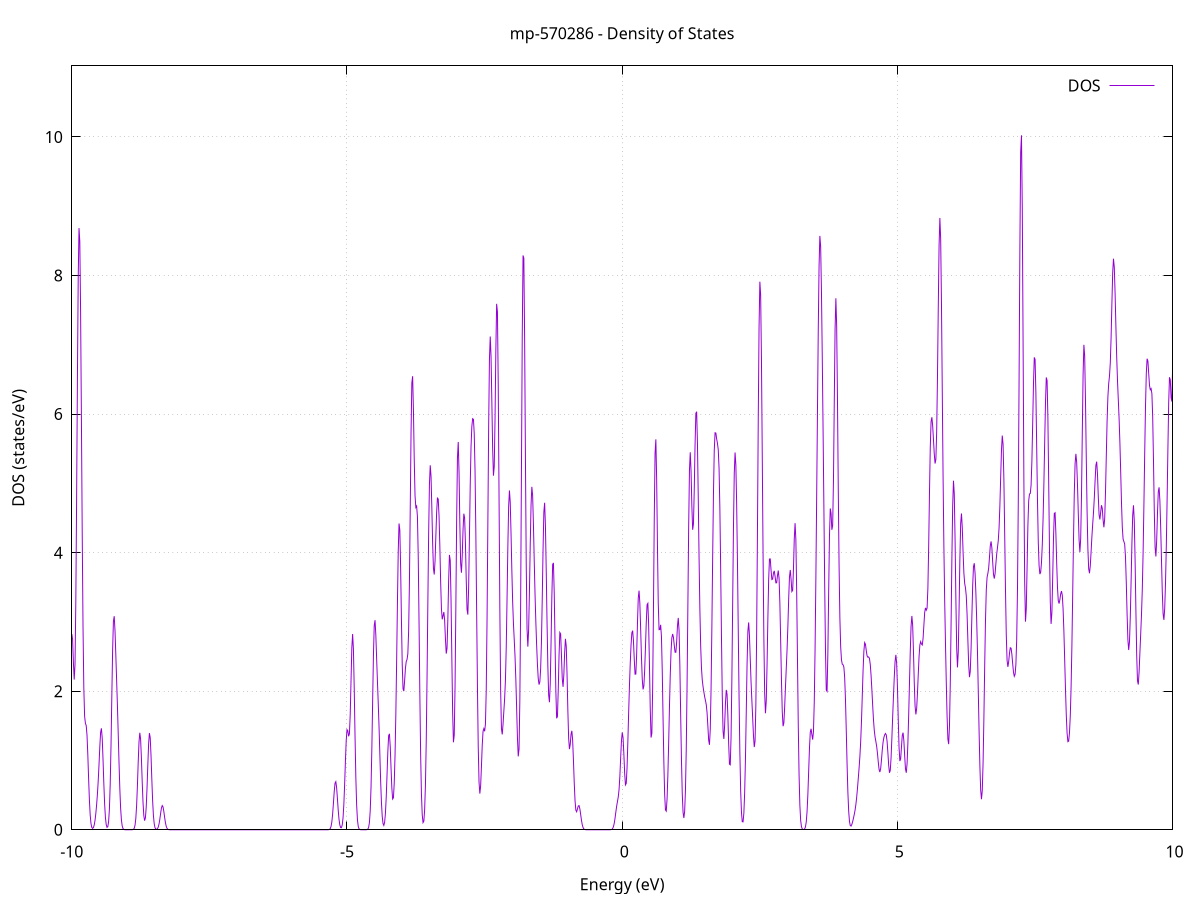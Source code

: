 set title 'mp-570286 - Density of States'
set xlabel 'Energy (eV)'
set ylabel 'DOS (states/eV)'
set grid
set xrange [-10:10]
set yrange [0:11.025]
set xzeroaxis lt -1
set terminal png size 800,600
set output 'mp-570286_dos_gnuplot.png'
plot '-' using 1:2 with lines title 'DOS'
-15.305900 0.000000
-15.291300 0.000000
-15.276800 0.000000
-15.262300 0.000000
-15.247700 0.000000
-15.233200 0.000000
-15.218700 0.000000
-15.204100 0.000000
-15.189600 0.000000
-15.175000 0.000000
-15.160500 0.000000
-15.146000 0.000000
-15.131400 0.000000
-15.116900 0.000000
-15.102400 0.000000
-15.087800 0.000000
-15.073300 0.000000
-15.058700 0.000000
-15.044200 0.000000
-15.029700 0.000000
-15.015100 0.000000
-15.000600 0.000000
-14.986100 0.000000
-14.971500 0.000000
-14.957000 0.000000
-14.942500 0.000000
-14.927900 0.000000
-14.913400 0.000000
-14.898800 0.000000
-14.884300 0.000000
-14.869800 0.000000
-14.855200 0.000000
-14.840700 0.000000
-14.826200 0.000000
-14.811600 0.000000
-14.797100 0.000000
-14.782500 0.000000
-14.768000 0.000000
-14.753500 0.000000
-14.738900 0.000000
-14.724400 0.000000
-14.709900 0.000000
-14.695300 0.000000
-14.680800 0.000000
-14.666200 0.000000
-14.651700 0.000000
-14.637200 0.000000
-14.622600 0.000000
-14.608100 0.000000
-14.593600 0.000000
-14.579000 0.000000
-14.564500 0.000000
-14.549900 0.000000
-14.535400 0.000000
-14.520900 0.000000
-14.506300 0.000000
-14.491800 0.000000
-14.477300 0.000000
-14.462700 0.000000
-14.448200 0.000000
-14.433600 0.000000
-14.419100 0.000000
-14.404600 0.000000
-14.390000 0.000000
-14.375500 0.000000
-14.361000 0.000000
-14.346400 0.000000
-14.331900 0.000000
-14.317300 0.000000
-14.302800 0.000000
-14.288300 0.000000
-14.273700 0.000000
-14.259200 0.000000
-14.244700 0.000000
-14.230100 0.000000
-14.215600 0.000000
-14.201000 0.000000
-14.186500 0.000000
-14.172000 0.000000
-14.157400 0.000000
-14.142900 0.000000
-14.128400 0.000000
-14.113800 0.000200
-14.099300 0.001000
-14.084700 0.003600
-14.070200 0.011400
-14.055700 0.030600
-14.041100 0.069300
-14.026600 0.133200
-14.012100 0.217200
-13.997500 0.302400
-13.983000 0.365500
-13.968400 0.401200
-13.953900 0.439900
-13.939400 0.538300
-13.924800 0.739300
-13.910300 1.022900
-13.895800 1.295400
-13.881200 1.441800
-13.866700 1.412300
-13.852200 1.271600
-13.837600 1.156300
-13.823100 1.169500
-13.808500 1.299100
-13.794000 1.426000
-13.779500 1.416500
-13.764900 1.220800
-13.750400 0.898300
-13.735900 0.561600
-13.721300 0.299700
-13.706800 0.143900
-13.692200 0.086200
-13.677700 0.115600
-13.663200 0.238400
-13.648600 0.468000
-13.634100 0.791200
-13.619600 1.142700
-13.605000 1.425500
-13.590500 1.582800
-13.575900 1.664700
-13.561400 1.807200
-13.546900 2.112300
-13.532300 2.525100
-13.517800 2.834500
-13.503300 2.818800
-13.488700 2.415800
-13.474200 1.764400
-13.459600 1.093600
-13.445100 0.574200
-13.430600 0.255300
-13.416000 0.096200
-13.401500 0.031100
-13.387000 0.010600
-13.372400 0.011300
-13.357900 0.031800
-13.343300 0.089200
-13.328800 0.213900
-13.314300 0.434400
-13.299700 0.747300
-13.285200 1.089800
-13.270700 1.352100
-13.256100 1.441300
-13.241600 1.357100
-13.227000 1.207000
-13.212500 1.135900
-13.198000 1.225400
-13.183400 1.448600
-13.168900 1.720900
-13.154400 1.992800
-13.139800 2.285900
-13.125300 2.621900
-13.110700 2.923900
-13.096200 3.019700
-13.081700 2.771800
-13.067100 2.205700
-13.052600 1.502400
-13.038100 0.871400
-13.023500 0.432900
-13.009000 0.198300
-12.994400 0.129900
-12.979900 0.208000
-12.965400 0.457200
-12.950800 0.918200
-12.936300 1.578500
-12.921800 2.308700
-12.907200 2.876500
-12.892700 3.066100
-12.878200 2.823500
-12.863600 2.304300
-12.849100 1.775800
-12.834500 1.453600
-12.820000 1.394600
-12.805500 1.505500
-12.790900 1.647000
-12.776400 1.753300
-12.761900 1.876300
-12.747300 2.121800
-12.732800 2.541600
-12.718200 3.092200
-12.703700 3.690600
-12.689200 4.284100
-12.674600 4.840400
-12.660100 5.278700
-12.645600 5.461800
-12.631000 5.303900
-12.616500 4.893300
-12.601900 4.494600
-12.587400 4.407700
-12.572900 4.772000
-12.558300 5.437600
-12.543800 6.009600
-12.529300 6.092900
-12.514700 5.591100
-12.500200 4.807300
-12.485600 4.249900
-12.471100 4.312100
-12.456600 5.062200
-12.442000 6.229700
-12.427500 7.341300
-12.413000 7.953100
-12.398400 7.890400
-12.383900 7.329000
-12.369300 6.619200
-12.354800 5.994800
-12.340300 5.436300
-12.325700 4.785100
-12.311200 3.944700
-12.296700 2.970400
-12.282100 2.012800
-12.267600 1.215300
-12.253000 0.648100
-12.238500 0.302700
-12.224000 0.122800
-12.209400 0.043000
-12.194900 0.012900
-12.180400 0.003300
-12.165800 0.000700
-12.151300 0.000100
-12.136700 0.000000
-12.122200 0.000000
-12.107700 0.000000
-12.093100 0.000000
-12.078600 0.000000
-12.064100 0.000000
-12.049500 0.000000
-12.035000 0.000000
-12.020400 0.000000
-12.005900 0.000000
-11.991400 0.000000
-11.976800 0.000000
-11.962300 0.000000
-11.947800 0.000000
-11.933200 0.000000
-11.918700 0.000000
-11.904200 0.000000
-11.889600 0.000000
-11.875100 0.000000
-11.860500 0.000000
-11.846000 0.000000
-11.831500 0.000000
-11.816900 0.000000
-11.802400 0.000000
-11.787900 0.000000
-11.773300 0.000000
-11.758800 0.000000
-11.744200 0.000000
-11.729700 0.000000
-11.715200 0.000000
-11.700600 0.000000
-11.686100 0.000000
-11.671600 0.000000
-11.657000 0.000000
-11.642500 0.000000
-11.627900 0.000000
-11.613400 0.000000
-11.598900 0.000000
-11.584300 0.000000
-11.569800 0.000000
-11.555300 0.000000
-11.540700 0.000000
-11.526200 0.000000
-11.511600 0.000000
-11.497100 0.000000
-11.482600 0.000000
-11.468000 0.000000
-11.453500 0.000000
-11.439000 0.000000
-11.424400 0.000000
-11.409900 0.000000
-11.395300 0.000000
-11.380800 0.000000
-11.366300 0.000000
-11.351700 0.000000
-11.337200 0.000000
-11.322700 0.000000
-11.308100 0.000000
-11.293600 0.000000
-11.279000 0.000000
-11.264500 0.000000
-11.250000 0.000000
-11.235400 0.000000
-11.220900 0.000000
-11.206400 0.000000
-11.191800 0.000000
-11.177300 0.000000
-11.162700 0.000000
-11.148200 0.000000
-11.133700 0.000000
-11.119100 0.000000
-11.104600 0.000000
-11.090100 0.000000
-11.075500 0.000000
-11.061000 0.000000
-11.046400 0.000000
-11.031900 0.000000
-11.017400 0.000000
-11.002800 0.000000
-10.988300 0.000000
-10.973800 0.000000
-10.959200 0.000000
-10.944700 0.000000
-10.930200 0.000000
-10.915600 0.000000
-10.901100 0.000000
-10.886500 0.000000
-10.872000 0.000000
-10.857500 0.000000
-10.842900 0.000000
-10.828400 0.000000
-10.813900 0.000000
-10.799300 0.000000
-10.784800 0.000000
-10.770200 0.000100
-10.755700 0.000700
-10.741200 0.003000
-10.726600 0.011500
-10.712100 0.037600
-10.697600 0.104700
-10.683000 0.248100
-10.668500 0.503700
-10.653900 0.884200
-10.639400 1.363300
-10.624900 1.887500
-10.610300 2.405900
-10.595800 2.873600
-10.581300 3.220000
-10.566700 3.340800
-10.552200 3.169000
-10.537600 2.768200
-10.523100 2.328900
-10.508600 2.052100
-10.494000 2.041600
-10.479500 2.314200
-10.465000 2.881800
-10.450400 3.756000
-10.435900 4.834600
-10.421300 5.815100
-10.406800 6.305700
-10.392300 6.079100
-10.377700 5.227300
-10.363200 4.073600
-10.348700 2.964200
-10.334100 2.145600
-10.319600 1.771100
-10.305000 1.933100
-10.290500 2.644800
-10.276000 3.797000
-10.261400 5.147200
-10.246900 6.358300
-10.232400 7.074500
-10.217800 7.033100
-10.203300 6.190800
-10.188700 4.779700
-10.174200 3.209900
-10.159700 1.862800
-10.145100 0.930300
-10.130600 0.400400
-10.116100 0.156400
-10.101500 0.084100
-10.087000 0.129400
-10.072400 0.304600
-10.057900 0.658100
-10.043400 1.212700
-10.028800 1.893600
-10.014300 2.506900
-9.999800 2.824900
-9.985200 2.747300
-9.970700 2.414300
-9.956200 2.168000
-9.941600 2.382700
-9.927100 3.271400
-9.912500 4.761600
-9.898000 6.493200
-9.883500 7.951200
-9.868900 8.683900
-9.854400 8.489200
-9.839900 7.467000
-9.825300 5.938800
-9.810800 4.311400
-9.796200 2.945500
-9.781700 2.052600
-9.767200 1.639800
-9.752600 1.536800
-9.738100 1.504200
-9.723600 1.366500
-9.709000 1.086400
-9.694500 0.739500
-9.679900 0.427600
-9.665400 0.209800
-9.650900 0.087800
-9.636300 0.033900
-9.621800 0.019800
-9.607300 0.031400
-9.592700 0.068100
-9.578200 0.134600
-9.563600 0.233000
-9.549100 0.359600
-9.534600 0.513300
-9.520000 0.703300
-9.505500 0.939100
-9.491000 1.198300
-9.476400 1.405700
-9.461900 1.463900
-9.447300 1.323000
-9.432800 1.024400
-9.418300 0.675400
-9.403700 0.378000
-9.389200 0.179800
-9.374700 0.074500
-9.360100 0.035100
-9.345600 0.045200
-9.331000 0.117900
-9.316500 0.300200
-9.302000 0.655500
-9.287400 1.215500
-9.272900 1.916800
-9.258400 2.583600
-9.243800 3.007400
-9.229300 3.082400
-9.214700 2.871100
-9.200200 2.528800
-9.185700 2.166400
-9.171100 1.797000
-9.156600 1.395600
-9.142100 0.976100
-9.127500 0.597500
-9.113000 0.314800
-9.098400 0.141500
-9.083900 0.054100
-9.069400 0.017500
-9.054800 0.004800
-9.040300 0.001100
-9.025800 0.000200
-9.011200 0.000000
-8.996700 0.000000
-8.982100 0.000000
-8.967600 0.000000
-8.953100 0.000000
-8.938500 0.000000
-8.924000 0.000000
-8.909500 0.000300
-8.894900 0.001400
-8.880400 0.006000
-8.865900 0.021400
-8.851300 0.064000
-8.836800 0.162400
-8.822200 0.348800
-8.807700 0.633900
-8.793200 0.975200
-8.778600 1.269900
-8.764100 1.399800
-8.749600 1.306000
-8.735000 1.031700
-8.720500 0.690700
-8.705900 0.395200
-8.691400 0.205100
-8.676900 0.131700
-8.662300 0.171200
-8.647800 0.326200
-8.633300 0.593800
-8.618700 0.931000
-8.604200 1.238600
-8.589600 1.395200
-8.575100 1.330400
-8.560600 1.073800
-8.546000 0.733600
-8.531500 0.424200
-8.517000 0.207600
-8.502400 0.086100
-8.487900 0.030500
-8.473300 0.010300
-8.458800 0.007000
-8.444300 0.014900
-8.429700 0.037400
-8.415200 0.081400
-8.400700 0.150400
-8.386100 0.235300
-8.371600 0.311600
-8.357000 0.349200
-8.342500 0.331200
-8.328000 0.266000
-8.313400 0.180800
-8.298900 0.104000
-8.284400 0.050600
-8.269800 0.020900
-8.255300 0.007300
-8.240700 0.002100
-8.226200 0.000500
-8.211700 0.000100
-8.197100 0.000000
-8.182600 0.000000
-8.168100 0.000000
-8.153500 0.000000
-8.139000 0.000000
-8.124400 0.000000
-8.109900 0.000000
-8.095400 0.000000
-8.080800 0.000000
-8.066300 0.000000
-8.051800 0.000000
-8.037200 0.000000
-8.022700 0.000000
-8.008100 0.000000
-7.993600 0.000000
-7.979100 0.000000
-7.964500 0.000000
-7.950000 0.000000
-7.935500 0.000000
-7.920900 0.000000
-7.906400 0.000000
-7.891900 0.000000
-7.877300 0.000000
-7.862800 0.000000
-7.848200 0.000000
-7.833700 0.000000
-7.819200 0.000000
-7.804600 0.000000
-7.790100 0.000000
-7.775600 0.000000
-7.761000 0.000000
-7.746500 0.000000
-7.731900 0.000000
-7.717400 0.000000
-7.702900 0.000000
-7.688300 0.000000
-7.673800 0.000000
-7.659300 0.000000
-7.644700 0.000000
-7.630200 0.000000
-7.615600 0.000000
-7.601100 0.000000
-7.586600 0.000000
-7.572000 0.000000
-7.557500 0.000000
-7.543000 0.000000
-7.528400 0.000000
-7.513900 0.000000
-7.499300 0.000000
-7.484800 0.000000
-7.470300 0.000000
-7.455700 0.000000
-7.441200 0.000000
-7.426700 0.000000
-7.412100 0.000000
-7.397600 0.000000
-7.383000 0.000000
-7.368500 0.000000
-7.354000 0.000000
-7.339400 0.000000
-7.324900 0.000000
-7.310400 0.000000
-7.295800 0.000000
-7.281300 0.000000
-7.266700 0.000000
-7.252200 0.000000
-7.237700 0.000000
-7.223100 0.000000
-7.208600 0.000000
-7.194100 0.000000
-7.179500 0.000000
-7.165000 0.000000
-7.150400 0.000000
-7.135900 0.000000
-7.121400 0.000000
-7.106800 0.000000
-7.092300 0.000000
-7.077800 0.000000
-7.063200 0.000000
-7.048700 0.000000
-7.034100 0.000000
-7.019600 0.000000
-7.005100 0.000000
-6.990500 0.000000
-6.976000 0.000000
-6.961500 0.000000
-6.946900 0.000000
-6.932400 0.000000
-6.917900 0.000000
-6.903300 0.000000
-6.888800 0.000000
-6.874200 0.000000
-6.859700 0.000000
-6.845200 0.000000
-6.830600 0.000000
-6.816100 0.000000
-6.801600 0.000000
-6.787000 0.000000
-6.772500 0.000000
-6.757900 0.000000
-6.743400 0.000000
-6.728900 0.000000
-6.714300 0.000000
-6.699800 0.000000
-6.685300 0.000000
-6.670700 0.000000
-6.656200 0.000000
-6.641600 0.000000
-6.627100 0.000000
-6.612600 0.000000
-6.598000 0.000000
-6.583500 0.000000
-6.569000 0.000000
-6.554400 0.000000
-6.539900 0.000000
-6.525300 0.000000
-6.510800 0.000000
-6.496300 0.000000
-6.481700 0.000000
-6.467200 0.000000
-6.452700 0.000000
-6.438100 0.000000
-6.423600 0.000000
-6.409000 0.000000
-6.394500 0.000000
-6.380000 0.000000
-6.365400 0.000000
-6.350900 0.000000
-6.336400 0.000000
-6.321800 0.000000
-6.307300 0.000000
-6.292700 0.000000
-6.278200 0.000000
-6.263700 0.000000
-6.249100 0.000000
-6.234600 0.000000
-6.220100 0.000000
-6.205500 0.000000
-6.191000 0.000000
-6.176400 0.000000
-6.161900 0.000000
-6.147400 0.000000
-6.132800 0.000000
-6.118300 0.000000
-6.103800 0.000000
-6.089200 0.000000
-6.074700 0.000000
-6.060100 0.000000
-6.045600 0.000000
-6.031100 0.000000
-6.016500 0.000000
-6.002000 0.000000
-5.987500 0.000000
-5.972900 0.000000
-5.958400 0.000000
-5.943900 0.000000
-5.929300 0.000000
-5.914800 0.000000
-5.900200 0.000000
-5.885700 0.000000
-5.871200 0.000000
-5.856600 0.000000
-5.842100 0.000000
-5.827600 0.000000
-5.813000 0.000000
-5.798500 0.000000
-5.783900 0.000000
-5.769400 0.000000
-5.754900 0.000000
-5.740300 0.000000
-5.725800 0.000000
-5.711300 0.000000
-5.696700 0.000000
-5.682200 0.000000
-5.667600 0.000000
-5.653100 0.000000
-5.638600 0.000000
-5.624000 0.000000
-5.609500 0.000000
-5.595000 0.000000
-5.580400 0.000000
-5.565900 0.000000
-5.551300 0.000000
-5.536800 0.000000
-5.522300 0.000000
-5.507700 0.000000
-5.493200 0.000000
-5.478700 0.000000
-5.464100 0.000000
-5.449600 0.000000
-5.435000 0.000000
-5.420500 0.000000
-5.406000 0.000000
-5.391400 0.000000
-5.376900 0.000000
-5.362400 0.000100
-5.347800 0.000300
-5.333300 0.001300
-5.318700 0.005100
-5.304200 0.016800
-5.289700 0.047200
-5.275100 0.112100
-5.260600 0.225400
-5.246100 0.383500
-5.231500 0.552300
-5.217000 0.673200
-5.202400 0.694600
-5.187900 0.606700
-5.173400 0.448500
-5.158800 0.280700
-5.144300 0.149000
-5.129800 0.068200
-5.115200 0.031700
-5.100700 0.030800
-5.086100 0.069600
-5.071600 0.170000
-5.057100 0.361100
-5.042500 0.651000
-5.028000 0.995300
-5.013500 1.293900
-4.998900 1.445000
-4.984400 1.428400
-4.969800 1.349400
-4.955300 1.387100
-4.940800 1.668400
-4.926200 2.153600
-4.911700 2.627900
-4.897200 2.825200
-4.882600 2.604700
-4.868100 2.041100
-4.853600 1.355600
-4.839000 0.762400
-4.824500 0.362900
-4.809900 0.146200
-4.795400 0.049900
-4.780900 0.014400
-4.766300 0.003500
-4.751800 0.000700
-4.737300 0.000100
-4.722700 0.000000
-4.708200 0.000000
-4.693600 0.000000
-4.679100 0.000000
-4.664600 0.000100
-4.650000 0.000400
-4.635500 0.002200
-4.621000 0.009400
-4.606400 0.034300
-4.591900 0.106100
-4.577300 0.277800
-4.562800 0.615700
-4.548300 1.157000
-4.533700 1.846600
-4.519200 2.514000
-4.504700 2.945700
-4.490100 3.024700
-4.475600 2.811100
-4.461000 2.474400
-4.446500 2.144100
-4.432000 1.832300
-4.417400 1.488900
-4.402900 1.098700
-4.388400 0.712100
-4.373800 0.398200
-4.359300 0.192300
-4.344700 0.087800
-4.330200 0.062800
-4.315700 0.108900
-4.301100 0.239300
-4.286600 0.471900
-4.272100 0.792400
-4.257500 1.127300
-4.243000 1.357700
-4.228400 1.385400
-4.213900 1.201200
-4.199400 0.896400
-4.184800 0.606900
-4.170300 0.443700
-4.155800 0.461300
-4.141200 0.671500
-4.126700 1.072300
-4.112100 1.663500
-4.097600 2.426600
-4.083100 3.274400
-4.068500 4.018600
-4.054000 4.420500
-4.039500 4.325200
-4.024900 3.780800
-4.010400 3.031800
-3.995800 2.382900
-3.981300 2.034300
-3.966800 2.001500
-3.952200 2.155200
-3.937700 2.331400
-3.923200 2.428700
-3.908600 2.456900
-3.894100 2.539400
-3.879600 2.865400
-3.865000 3.576300
-3.850500 4.623400
-3.835900 5.716000
-3.821400 6.447800
-3.806900 6.546100
-3.792300 6.062500
-3.777800 5.349800
-3.763300 4.820200
-3.748700 4.651500
-3.734200 4.671500
-3.719600 4.518900
-3.705100 3.947400
-3.690600 3.005800
-3.676000 1.963400
-3.661500 1.093100
-3.647000 0.518700
-3.632400 0.216100
-3.617900 0.103200
-3.603300 0.123800
-3.588800 0.283900
-3.574300 0.644200
-3.559700 1.273800
-3.545200 2.179900
-3.530700 3.250700
-3.516100 4.266000
-3.501600 4.985500
-3.487000 5.260700
-3.472500 5.098700
-3.458000 4.649600
-3.443400 4.137000
-3.428900 3.772600
-3.414400 3.684300
-3.399800 3.875500
-3.385300 4.231300
-3.370700 4.581900
-3.356200 4.786400
-3.341700 4.773500
-3.327100 4.529800
-3.312600 4.095200
-3.298100 3.588300
-3.283500 3.191300
-3.269000 3.037500
-3.254400 3.087000
-3.239900 3.142800
-3.225400 3.026800
-3.210800 2.755600
-3.196300 2.542600
-3.181800 2.619400
-3.167200 3.036000
-3.152700 3.595800
-3.138100 3.966800
-3.123600 3.886900
-3.109100 3.323100
-3.094500 2.483900
-3.080000 1.697200
-3.065500 1.262500
-3.050900 1.367400
-3.036400 2.057100
-3.021800 3.197600
-3.007300 4.451200
-2.992800 5.363400
-2.978200 5.596800
-2.963700 5.160300
-2.949200 4.419600
-2.934600 3.846400
-2.920100 3.710400
-2.905600 3.958400
-2.891000 4.331200
-2.876500 4.562000
-2.861900 4.499000
-2.847400 4.135400
-2.832900 3.609600
-2.818300 3.177800
-2.803800 3.105200
-2.789300 3.500600
-2.774700 4.225400
-2.760200 4.983700
-2.745600 5.532300
-2.731100 5.820100
-2.716600 5.933300
-2.702000 5.924800
-2.687500 5.719000
-2.673000 5.184700
-2.658400 4.287000
-2.643900 3.163100
-2.629300 2.059300
-2.614800 1.197400
-2.600300 0.686100
-2.585700 0.522000
-2.571200 0.634200
-2.556700 0.912900
-2.542100 1.219700
-2.527600 1.420600
-2.513000 1.459300
-2.498500 1.421400
-2.484000 1.525400
-2.469400 2.017200
-2.454900 3.016200
-2.440400 4.396000
-2.425800 5.794300
-2.411300 6.786400
-2.396700 7.119300
-2.382200 6.831300
-2.367700 6.181400
-2.353100 5.502600
-2.338600 5.110400
-2.324100 5.242500
-2.309500 5.937400
-2.295000 6.906200
-2.280400 7.590400
-2.265900 7.473300
-2.251400 6.429400
-2.236800 4.807700
-2.222300 3.185900
-2.207800 2.021000
-2.193200 1.460300
-2.178700 1.376000
-2.164100 1.524300
-2.149600 1.711800
-2.135100 1.894000
-2.120500 2.163100
-2.106000 2.636000
-2.091500 3.323500
-2.076900 4.079800
-2.062400 4.668500
-2.047800 4.896800
-2.033300 4.724100
-2.018800 4.273600
-2.004200 3.744900
-1.989700 3.296800
-1.975200 2.978900
-1.960600 2.742700
-1.946100 2.497000
-1.931600 2.169400
-1.917000 1.752600
-1.902500 1.327700
-1.887900 1.059100
-1.873400 1.165800
-1.858900 1.865500
-1.844300 3.262900
-1.829800 5.186300
-1.815300 7.102400
-1.800700 8.288500
-1.786200 8.249900
-1.771600 7.068100
-1.757100 5.350300
-1.742600 3.816800
-1.728000 2.898000
-1.713500 2.643100
-1.699000 2.890500
-1.684400 3.445900
-1.669900 4.118200
-1.655300 4.688300
-1.640800 4.949400
-1.626300 4.820800
-1.611700 4.399400
-1.597200 3.875800
-1.582700 3.395500
-1.568100 2.998200
-1.553600 2.662800
-1.539000 2.381600
-1.524500 2.182100
-1.510000 2.095400
-1.495400 2.135300
-1.480900 2.324000
-1.466400 2.713400
-1.451800 3.323200
-1.437300 4.034900
-1.422700 4.584700
-1.408200 4.719400
-1.393700 4.380000
-1.379100 3.725800
-1.364600 2.993300
-1.350100 2.362300
-1.335500 1.946200
-1.321000 1.840500
-1.306400 2.106900
-1.291900 2.688900
-1.277400 3.365800
-1.262800 3.829900
-1.248300 3.851400
-1.233800 3.409000
-1.219200 2.693900
-1.204700 2.004800
-1.190100 1.609100
-1.175600 1.635200
-1.161100 2.018100
-1.146500 2.520000
-1.132000 2.847400
-1.117500 2.826600
-1.102900 2.520600
-1.088400 2.181600
-1.073800 2.063300
-1.059300 2.239000
-1.044800 2.557000
-1.030200 2.756100
-1.015700 2.649500
-1.001200 2.244900
-0.986600 1.725200
-0.972100 1.319900
-0.957600 1.164100
-0.943000 1.233700
-0.928500 1.379100
-0.913900 1.428200
-0.899400 1.291500
-0.884900 1.002700
-0.870300 0.674700
-0.855800 0.417400
-0.841300 0.282700
-0.826700 0.259700
-0.812200 0.299300
-0.797600 0.343300
-0.783100 0.348800
-0.768600 0.303200
-0.754000 0.223800
-0.739500 0.139900
-0.725000 0.074000
-0.710400 0.033100
-0.695900 0.012600
-0.681300 0.004000
-0.666800 0.001100
-0.652300 0.000300
-0.637700 0.000000
-0.623200 0.000000
-0.608700 0.000000
-0.594100 0.000000
-0.579600 0.000000
-0.565000 0.000000
-0.550500 0.000000
-0.536000 0.000000
-0.521400 0.000000
-0.506900 0.000000
-0.492400 0.000000
-0.477800 0.000000
-0.463300 0.000000
-0.448700 0.000000
-0.434200 0.000000
-0.419700 0.000000
-0.405100 0.000000
-0.390600 0.000000
-0.376100 0.000000
-0.361500 0.000000
-0.347000 0.000000
-0.332400 0.000000
-0.317900 0.000000
-0.303400 0.000000
-0.288800 0.000000
-0.274300 0.000000
-0.259800 0.000000
-0.245200 0.000000
-0.230700 0.000100
-0.216100 0.000500
-0.201600 0.001900
-0.187100 0.006400
-0.172500 0.018400
-0.158000 0.045300
-0.143500 0.094700
-0.128900 0.168400
-0.114400 0.256800
-0.099800 0.340500
-0.085300 0.407600
-0.070800 0.473000
-0.056200 0.580600
-0.041700 0.771000
-0.027200 1.033000
-0.012600 1.283100
0.001900 1.405200
0.016500 1.330900
0.031000 1.095100
0.045500 0.820400
0.060100 0.647700
0.074600 0.669300
0.089100 0.897300
0.103700 1.269900
0.118200 1.690100
0.132700 2.078700
0.147300 2.405100
0.161800 2.667400
0.176400 2.842300
0.190900 2.874100
0.205400 2.728300
0.220000 2.464500
0.234500 2.245200
0.249000 2.247500
0.263600 2.530900
0.278100 2.973000
0.292700 3.341600
0.307200 3.451600
0.321700 3.271200
0.336300 2.903400
0.350800 2.496300
0.365300 2.176300
0.379900 2.025800
0.394400 2.073600
0.409000 2.295200
0.423500 2.628900
0.438000 2.987100
0.452600 3.247700
0.467100 3.267500
0.481600 2.958600
0.496200 2.378900
0.510700 1.741900
0.525300 1.331100
0.539800 1.390500
0.554300 2.036000
0.568900 3.178300
0.583400 4.477000
0.597900 5.429900
0.612500 5.634800
0.627000 5.064400
0.641600 4.101400
0.656100 3.271200
0.670600 2.888000
0.685200 2.889800
0.699700 2.958000
0.714200 2.788100
0.728800 2.294200
0.743300 1.616000
0.757900 0.972200
0.772400 0.514500
0.786900 0.286100
0.801500 0.269200
0.816000 0.440200
0.830500 0.780200
0.845100 1.249100
0.859600 1.767500
0.874200 2.236100
0.888700 2.579200
0.903200 2.770900
0.917800 2.826100
0.932300 2.776200
0.946800 2.664800
0.961400 2.562800
0.975900 2.561500
0.990500 2.710900
1.005000 2.939600
1.019500 3.057500
1.034100 2.879200
1.048600 2.370800
1.063100 1.677400
1.077700 1.012600
1.092200 0.524800
1.106700 0.252100
1.121300 0.170200
1.135800 0.265500
1.150400 0.573200
1.164900 1.162200
1.179400 2.069000
1.194000 3.213600
1.208500 4.359400
1.223000 5.182600
1.237600 5.447600
1.252100 5.177500
1.266700 4.671400
1.281200 4.329700
1.295700 4.412900
1.310300 4.905100
1.324800 5.550900
1.339300 6.010500
1.353900 6.034200
1.368400 5.576700
1.383000 4.794100
1.397500 3.932700
1.412000 3.192600
1.426600 2.663000
1.441100 2.338900
1.455600 2.163900
1.470200 2.065200
1.484700 1.988600
1.499300 1.920000
1.513800 1.865700
1.528300 1.806200
1.542900 1.690800
1.557400 1.497500
1.571900 1.293500
1.586500 1.226500
1.601000 1.447100
1.615600 2.025300
1.630100 2.908500
1.644600 3.927400
1.659200 4.849000
1.673700 5.471800
1.688200 5.730100
1.702800 5.726400
1.717300 5.640300
1.731900 5.576800
1.746400 5.486000
1.760900 5.216100
1.775500 4.644000
1.790000 3.782600
1.804500 2.799800
1.819100 1.944000
1.833600 1.423600
1.848200 1.310500
1.862700 1.513800
1.877200 1.825500
1.891800 2.018800
1.906300 1.956000
1.920800 1.650400
1.935400 1.246700
1.949900 0.946900
1.964500 0.937300
1.979000 1.338600
1.993500 2.160700
2.008100 3.259200
2.022600 4.352900
2.037100 5.140300
2.051700 5.445600
2.066200 5.266000
2.080700 4.699500
2.095300 3.863000
2.109800 2.884700
2.124400 1.920100
2.138900 1.119700
2.153400 0.565800
2.168000 0.250900
2.182500 0.116700
2.197000 0.113900
2.211600 0.239300
2.226100 0.532800
2.240700 1.031200
2.255200 1.698100
2.269700 2.381200
2.284300 2.862100
2.298800 2.992700
2.313300 2.801600
2.327900 2.460300
2.342400 2.133900
2.357000 1.868500
2.371500 1.618700
2.386000 1.364700
2.400600 1.193200
2.415100 1.280200
2.429600 1.805900
2.444200 2.853600
2.458700 4.329800
2.473300 5.939700
2.487800 7.261300
2.502300 7.910400
2.516900 7.714000
2.531400 6.777300
2.545900 5.408800
2.560500 3.970900
2.575000 2.761900
2.589600 1.972000
2.604100 1.681500
2.618600 1.862900
2.633200 2.386800
2.647700 3.045700
2.662200 3.609700
2.676800 3.907600
2.691300 3.908900
2.705900 3.744100
2.720400 3.611400
2.734900 3.618600
2.749500 3.706000
2.764000 3.736800
2.778500 3.660100
2.793100 3.563900
2.807600 3.565000
2.822200 3.667500
2.836700 3.741400
2.851200 3.630200
2.865800 3.271100
2.880300 2.730000
2.894800 2.155300
2.909400 1.706400
2.923900 1.494600
2.938500 1.541600
2.953000 1.771500
2.967500 2.060800
2.982100 2.330300
2.996600 2.599000
3.011100 2.932400
3.025700 3.324800
3.040200 3.647800
3.054700 3.749200
3.069300 3.618000
3.083800 3.438400
3.098400 3.456000
3.112900 3.763700
3.127400 4.196300
3.142000 4.425500
3.156500 4.187400
3.171000 3.462200
3.185600 2.471000
3.200100 1.513500
3.214700 0.793000
3.229200 0.354700
3.243700 0.135300
3.258300 0.044000
3.272800 0.012300
3.287300 0.003600
3.301900 0.004100
3.316400 0.013300
3.331000 0.042200
3.345500 0.114500
3.360000 0.262800
3.374600 0.510700
3.389100 0.841000
3.403600 1.176100
3.418200 1.405200
3.432700 1.458200
3.447300 1.374700
3.461800 1.301700
3.476300 1.418300
3.490900 1.845200
3.505400 2.601200
3.519900 3.619900
3.534500 4.801600
3.549000 6.044500
3.563600 7.221200
3.578100 8.137000
3.592600 8.571000
3.607200 8.413800
3.621700 7.760900
3.636200 6.829800
3.650800 5.786000
3.665300 4.683800
3.679900 3.571200
3.694400 2.602600
3.708900 2.015600
3.723500 1.997400
3.738000 2.547600
3.752500 3.427000
3.767100 4.238200
3.781600 4.637200
3.796200 4.567100
3.810700 4.329500
3.825200 4.393200
3.839800 5.048300
3.854300 6.159500
3.868800 7.218300
3.883400 7.670500
3.897900 7.273300
3.912500 6.213200
3.927000 4.927900
3.941500 3.816500
3.956100 3.062600
3.970600 2.644500
3.985100 2.453200
3.999700 2.390000
4.014200 2.381700
4.028800 2.348000
4.043300 2.198600
4.057800 1.882000
4.072400 1.431700
4.086900 0.950700
4.101400 0.545700
4.116000 0.270800
4.130500 0.120900
4.145000 0.060500
4.159600 0.054000
4.174100 0.077700
4.188700 0.118200
4.203200 0.167200
4.217700 0.221400
4.232300 0.283800
4.246800 0.363400
4.261300 0.468100
4.275900 0.597000
4.290400 0.739700
4.305000 0.888300
4.319500 1.053700
4.334000 1.267800
4.348600 1.561400
4.363100 1.926500
4.377600 2.297800
4.392200 2.578300
4.406700 2.701000
4.421300 2.676800
4.435800 2.584900
4.450300 2.511300
4.464900 2.490300
4.479400 2.494800
4.493900 2.472500
4.508500 2.386100
4.523000 2.229300
4.537600 2.021500
4.552100 1.796000
4.566600 1.590900
4.581200 1.436200
4.595700 1.338500
4.610200 1.274000
4.624800 1.203600
4.639300 1.101700
4.653900 0.977300
4.668400 0.871500
4.682900 0.832800
4.697500 0.885100
4.712000 1.008700
4.726500 1.151100
4.741100 1.263600
4.755600 1.332100
4.770200 1.370900
4.784700 1.389600
4.799200 1.369000
4.813800 1.277800
4.828300 1.114300
4.842800 0.932600
4.857400 0.822600
4.871900 0.856000
4.886500 1.041400
4.901000 1.324000
4.915500 1.632800
4.930100 1.928700
4.944600 2.203700
4.959100 2.429500
4.973700 2.524600
4.988200 2.398900
5.002800 2.045100
5.017300 1.579700
5.031800 1.183200
5.046400 0.991500
5.060900 1.025900
5.075400 1.196300
5.090000 1.361000
5.104500 1.401700
5.119000 1.283300
5.133600 1.068500
5.148100 0.878300
5.162700 0.823600
5.177200 0.952700
5.191700 1.246900
5.206300 1.653200
5.220800 2.116800
5.235300 2.576400
5.249900 2.938600
5.264400 3.086200
5.279000 2.947300
5.293500 2.570400
5.308000 2.120500
5.322600 1.784300
5.337100 1.665100
5.351600 1.753300
5.366200 1.975200
5.380700 2.249400
5.395300 2.502700
5.409800 2.669000
5.424300 2.715300
5.438900 2.680600
5.453400 2.667000
5.467900 2.761100
5.482500 2.952600
5.497000 3.134800
5.511600 3.202400
5.526100 3.170000
5.540600 3.198100
5.555200 3.483000
5.569700 4.085800
5.584200 4.854400
5.598800 5.520200
5.613300 5.890100
5.627900 5.953800
5.642400 5.827500
5.656900 5.627700
5.671500 5.422700
5.686000 5.285800
5.700500 5.345800
5.715100 5.746100
5.729600 6.528400
5.744200 7.537000
5.758700 8.431100
5.773200 8.830400
5.787800 8.522500
5.802300 7.586400
5.816800 6.331300
5.831400 5.099600
5.845900 4.090200
5.860500 3.316300
5.875000 2.688300
5.889500 2.129300
5.904100 1.642600
5.918600 1.309000
5.933100 1.236200
5.947700 1.500000
5.962200 2.104200
5.976800 2.964000
5.991300 3.904200
6.005800 4.678500
6.020400 5.037800
6.034900 4.847600
6.049400 4.184700
6.064000 3.326200
6.078500 2.622900
6.093000 2.343900
6.107600 2.573300
6.122100 3.186400
6.136700 3.904700
6.151200 4.423500
6.165700 4.564900
6.180300 4.361300
6.194800 4.005500
6.209300 3.706500
6.223900 3.555600
6.238400 3.491100
6.253000 3.373200
6.267500 3.109600
6.282000 2.733200
6.296600 2.380500
6.311100 2.203000
6.325600 2.286700
6.340200 2.616200
6.354700 3.082100
6.369300 3.523300
6.383800 3.797900
6.398300 3.846800
6.412900 3.699300
6.427400 3.416900
6.441900 3.035200
6.456500 2.559000
6.471000 2.003800
6.485600 1.428300
6.500100 0.922800
6.514600 0.573400
6.529200 0.441300
6.543700 0.566200
6.558200 0.965200
6.572800 1.601500
6.587300 2.350300
6.601900 3.021200
6.616400 3.458700
6.630900 3.644700
6.645500 3.701000
6.660000 3.778200
6.674500 3.932900
6.689100 4.098900
6.703600 4.162100
6.718200 4.067400
6.732700 3.868000
6.747200 3.686800
6.761800 3.625400
6.776300 3.698500
6.790800 3.841700
6.805400 3.976000
6.819900 4.073200
6.834500 4.175900
6.849000 4.361400
6.863500 4.676900
6.878100 5.090100
6.892600 5.483200
6.907100 5.689500
6.921700 5.562700
6.936200 5.058900
6.950800 4.285100
6.965300 3.461500
6.979800 2.809000
6.994400 2.444400
7.008900 2.351000
7.023400 2.425500
7.038000 2.547100
7.052500 2.626600
7.067000 2.621000
7.081600 2.531700
7.096100 2.397000
7.110700 2.275100
7.125200 2.215100
7.139700 2.241700
7.154300 2.384800
7.168800 2.735700
7.183300 3.464500
7.197900 4.730900
7.212400 6.502900
7.227000 8.405400
7.241500 9.781300
7.256000 10.022800
7.270600 8.970200
7.285100 7.050500
7.299600 5.028300
7.314200 3.579900
7.328700 3.004100
7.343300 3.193300
7.357800 3.787400
7.372300 4.388000
7.386900 4.745600
7.401400 4.845600
7.415900 4.853800
7.430500 4.972900
7.445000 5.317200
7.459600 5.859600
7.474100 6.439500
7.488600 6.817600
7.503200 6.787800
7.517700 6.307100
7.532200 5.537700
7.546800 4.747400
7.561300 4.148500
7.575900 3.810300
7.590400 3.689900
7.604900 3.718100
7.619500 3.858300
7.634000 4.111200
7.648500 4.489400
7.663100 4.993700
7.677600 5.587000
7.692200 6.161300
7.706700 6.528100
7.721200 6.485000
7.735800 5.947500
7.750300 5.038100
7.764800 4.045500
7.779400 3.286400
7.793900 2.971400
7.808500 3.135800
7.823000 3.635000
7.837500 4.202400
7.852100 4.565300
7.866600 4.575800
7.881100 4.277500
7.895700 3.853800
7.910200 3.496900
7.924800 3.303400
7.939300 3.265100
7.953800 3.321700
7.968400 3.404500
7.982900 3.445700
7.997400 3.384800
8.012000 3.188600
8.026500 2.864800
8.041000 2.457500
8.055600 2.031100
8.070100 1.656900
8.084700 1.394500
8.099200 1.271500
8.113700 1.279700
8.128300 1.401700
8.142800 1.646200
8.157300 2.051900
8.171900 2.646800
8.186400 3.395300
8.201000 4.182600
8.215500 4.854300
8.230000 5.285200
8.244600 5.425900
8.259100 5.301600
8.273600 4.982000
8.288200 4.564900
8.302700 4.183400
8.317300 4.007800
8.331800 4.200300
8.346300 4.818500
8.360900 5.719400
8.375400 6.568000
8.389900 6.998800
8.404500 6.836400
8.419000 6.191100
8.433600 5.351600
8.448100 4.590600
8.462600 4.052100
8.477200 3.765000
8.491700 3.702000
8.506200 3.809800
8.520800 4.012400
8.535300 4.228000
8.549900 4.410500
8.564400 4.577700
8.578900 4.782800
8.593500 5.037900
8.608000 5.259900
8.622500 5.313000
8.637100 5.131800
8.651600 4.808400
8.666200 4.542600
8.680700 4.479100
8.695200 4.584300
8.709800 4.684300
8.724300 4.636900
8.738800 4.472000
8.753400 4.366000
8.767900 4.487400
8.782500 4.866800
8.797000 5.391500
8.811500 5.894100
8.826100 6.250200
8.840600 6.438100
8.855100 6.549500
8.869700 6.736100
8.884200 7.099200
8.898800 7.594000
8.913300 8.039900
8.927800 8.241700
8.942400 8.119400
8.956900 7.743500
8.971400 7.267600
8.986000 6.828500
9.000500 6.484500
9.015100 6.210700
9.029600 5.935500
9.044100 5.591600
9.058700 5.165200
9.073200 4.720500
9.087700 4.370900
9.102300 4.195600
9.116800 4.160000
9.131300 4.122800
9.145900 3.937800
9.160400 3.567500
9.175000 3.112900
9.189500 2.743200
9.204000 2.594500
9.218600 2.714200
9.233100 3.069700
9.247600 3.578300
9.262200 4.119700
9.276700 4.540100
9.291300 4.683000
9.305800 4.455600
9.320300 3.893400
9.334900 3.169900
9.349400 2.525100
9.363900 2.149600
9.378500 2.096200
9.393000 2.278200
9.407600 2.552800
9.422100 2.825700
9.436600 3.104100
9.451200 3.467400
9.465700 3.989700
9.480200 4.671800
9.494800 5.424100
9.509300 6.105100
9.523900 6.585300
9.538400 6.798600
9.552900 6.765000
9.567500 6.587600
9.582000 6.414300
9.596500 6.350500
9.611100 6.366900
9.625600 6.294700
9.640200 5.953900
9.654700 5.323700
9.669200 4.599700
9.683800 4.075400
9.698300 3.944500
9.712800 4.180600
9.727400 4.574500
9.741900 4.878900
9.756500 4.942100
9.771000 4.746500
9.785500 4.361600
9.800100 3.886800
9.814600 3.433000
9.829100 3.117100
9.843700 3.029200
9.858200 3.189700
9.872800 3.556700
9.887300 4.084000
9.901800 4.749000
9.916400 5.496200
9.930900 6.164700
9.945400 6.531100
9.960000 6.493000
9.974500 6.233200
9.989100 6.180500
10.003600 6.746300
10.018100 8.032600
10.032700 9.741100
10.047200 11.353400
10.061700 12.424200
10.076300 12.757600
10.090800 12.382100
10.105300 11.435900
10.119900 10.104700
10.134400 8.618300
10.149000 7.218000
10.163500 6.076200
10.178000 5.242300
10.192600 4.678400
10.207100 4.335400
10.221600 4.180600
10.236200 4.163000
10.250700 4.194800
10.265300 4.198300
10.279800 4.164200
10.294300 4.139500
10.308900 4.160400
10.323400 4.216500
10.337900 4.279600
10.352500 4.337900
10.367000 4.378100
10.381600 4.348200
10.396100 4.181400
10.410600 3.882300
10.425200 3.581600
10.439700 3.481200
10.454200 3.726500
10.468800 4.319600
10.483300 5.141200
10.497900 6.046400
10.512400 6.937200
10.526900 7.749000
10.541500 8.384500
10.556000 8.699600
10.570500 8.594300
10.585100 8.129200
10.599600 7.526600
10.614200 7.026800
10.628700 6.737600
10.643200 6.619400
10.657800 6.583000
10.672300 6.560500
10.686800 6.489400
10.701400 6.288800
10.715900 5.897000
10.730500 5.333900
10.745000 4.702300
10.759500 4.125100
10.774100 3.682700
10.788600 3.399600
10.803100 3.266300
10.817700 3.258300
10.832200 3.345400
10.846800 3.506500
10.861300 3.749800
10.875800 4.119000
10.890400 4.664600
10.904900 5.389600
10.919400 6.200000
10.934000 6.900100
10.948500 7.258500
10.963100 7.133100
10.977600 6.579700
10.992100 5.842400
11.006700 5.210900
11.021200 4.855100
11.035700 4.772400
11.050300 4.862700
11.064800 5.028900
11.079300 5.214600
11.093900 5.396300
11.108400 5.584100
11.123000 5.834100
11.137500 6.215800
11.152000 6.731800
11.166600 7.269400
11.181100 7.655700
11.195600 7.776900
11.210200 7.653200
11.224700 7.412600
11.239300 7.199700
11.253800 7.091900
11.268300 7.063300
11.282900 7.005000
11.297400 6.791800
11.311900 6.360700
11.326500 5.756800
11.341000 5.119900
11.355600 4.628500
11.370100 4.428700
11.384600 4.566800
11.399200 4.948500
11.413700 5.366400
11.428200 5.604200
11.442800 5.551400
11.457300 5.242600
11.471900 4.809700
11.486400 4.404600
11.500900 4.143800
11.515500 4.073400
11.530000 4.154900
11.544500 4.284600
11.559100 4.354400
11.573600 4.320600
11.588200 4.228100
11.602700 4.163700
11.617200 4.179100
11.631800 4.255900
11.646300 4.337900
11.660800 4.387300
11.675400 4.400600
11.689900 4.380300
11.704500 4.306000
11.719000 4.139900
11.733500 3.857000
11.748100 3.468000
11.762600 3.013000
11.777100 2.534400
11.791700 2.055300
11.806200 1.585000
11.820800 1.139300
11.835300 0.749000
11.849800 0.445900
11.864400 0.245600
11.878900 0.143300
11.893400 0.122600
11.908000 0.162800
11.922500 0.238600
11.937100 0.319100
11.951600 0.374600
11.966100 0.391400
11.980700 0.380200
11.995200 0.367200
12.009700 0.374300
12.024300 0.404100
12.038800 0.439600
12.053300 0.454300
12.067900 0.427500
12.082400 0.356500
12.097000 0.259200
12.111500 0.162800
12.126000 0.088800
12.140600 0.045700
12.155100 0.032900
12.169600 0.049700
12.184200 0.099300
12.198700 0.184600
12.213300 0.297400
12.227800 0.411700
12.242300 0.489100
12.256900 0.498600
12.271400 0.436000
12.285900 0.327000
12.300500 0.210500
12.315000 0.117300
12.329600 0.059900
12.344100 0.037300
12.358600 0.044900
12.373200 0.080400
12.387700 0.140900
12.402200 0.216600
12.416800 0.287200
12.431300 0.327900
12.445900 0.322500
12.460400 0.273300
12.474900 0.199600
12.489500 0.125500
12.504000 0.068000
12.518500 0.031700
12.533100 0.012700
12.547600 0.004400
12.562200 0.001300
12.576700 0.000300
12.591200 0.000100
12.605800 0.000000
12.620300 0.000000
12.634800 0.000000
12.649400 0.000000
12.663900 0.000000
12.678500 0.000000
12.693000 0.000000
12.707500 0.000000
12.722100 0.000000
12.736600 0.000000
12.751100 0.000000
12.765700 0.000000
12.780200 0.000000
12.794800 0.000000
12.809300 0.000000
12.823800 0.000000
12.838400 0.000000
12.852900 0.000000
12.867400 0.000000
12.882000 0.000000
12.896500 0.000000
12.911100 0.000000
12.925600 0.000000
12.940100 0.000000
12.954700 0.000000
12.969200 0.000000
12.983700 0.000000
12.998300 0.000000
13.012800 0.000000
13.027300 0.000000
13.041900 0.000000
13.056400 0.000000
13.071000 0.000000
13.085500 0.000000
13.100000 0.000000
13.114600 0.000000
13.129100 0.000000
13.143600 0.000000
13.158200 0.000000
13.172700 0.000000
13.187300 0.000000
13.201800 0.000000
13.216300 0.000000
13.230900 0.000000
13.245400 0.000000
13.259900 0.000000
13.274500 0.000000
13.289000 0.000000
13.303600 0.000000
13.318100 0.000000
13.332600 0.000000
13.347200 0.000000
13.361700 0.000000
13.376200 0.000000
13.390800 0.000000
13.405300 0.000000
13.419900 0.000000
13.434400 0.000000
13.448900 0.000000
13.463500 0.000000
13.478000 0.000000
13.492500 0.000000
13.507100 0.000000
13.521600 0.000000
13.536200 0.000000
13.550700 0.000000
13.565200 0.000000
13.579800 0.000000
13.594300 0.000000
13.608800 0.000000
13.623400 0.000000
13.637900 0.000000
13.652500 0.000000
13.667000 0.000000
13.681500 0.000000
13.696100 0.000000
13.710600 0.000000
13.725100 0.000000
13.739700 0.000000
13.754200 0.000000
13.768800 0.000000
e
